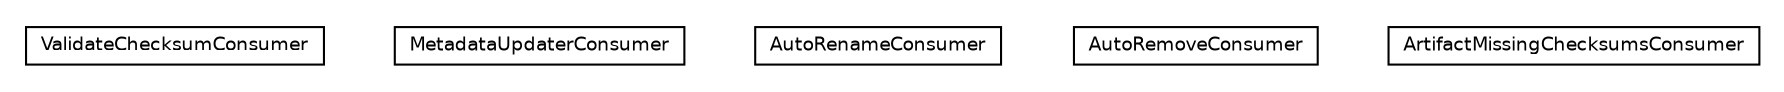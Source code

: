 #!/usr/local/bin/dot
#
# Class diagram 
# Generated by UmlGraph version 4.6 (http://www.spinellis.gr/sw/umlgraph)
#

digraph G {
	edge [fontname="Helvetica",fontsize=10,labelfontname="Helvetica",labelfontsize=10];
	node [fontname="Helvetica",fontsize=10,shape=plaintext];
	// org.apache.maven.archiva.consumers.core.ValidateChecksumConsumer
	c10668 [label=<<table border="0" cellborder="1" cellspacing="0" cellpadding="2" port="p" href="./ValidateChecksumConsumer.html">
		<tr><td><table border="0" cellspacing="0" cellpadding="1">
			<tr><td> ValidateChecksumConsumer </td></tr>
		</table></td></tr>
		</table>>, fontname="Helvetica", fontcolor="black", fontsize=9.0];
	// org.apache.maven.archiva.consumers.core.MetadataUpdaterConsumer
	c10669 [label=<<table border="0" cellborder="1" cellspacing="0" cellpadding="2" port="p" href="./MetadataUpdaterConsumer.html">
		<tr><td><table border="0" cellspacing="0" cellpadding="1">
			<tr><td> MetadataUpdaterConsumer </td></tr>
		</table></td></tr>
		</table>>, fontname="Helvetica", fontcolor="black", fontsize=9.0];
	// org.apache.maven.archiva.consumers.core.AutoRenameConsumer
	c10670 [label=<<table border="0" cellborder="1" cellspacing="0" cellpadding="2" port="p" href="./AutoRenameConsumer.html">
		<tr><td><table border="0" cellspacing="0" cellpadding="1">
			<tr><td> AutoRenameConsumer </td></tr>
		</table></td></tr>
		</table>>, fontname="Helvetica", fontcolor="black", fontsize=9.0];
	// org.apache.maven.archiva.consumers.core.AutoRemoveConsumer
	c10671 [label=<<table border="0" cellborder="1" cellspacing="0" cellpadding="2" port="p" href="./AutoRemoveConsumer.html">
		<tr><td><table border="0" cellspacing="0" cellpadding="1">
			<tr><td> AutoRemoveConsumer </td></tr>
		</table></td></tr>
		</table>>, fontname="Helvetica", fontcolor="black", fontsize=9.0];
	// org.apache.maven.archiva.consumers.core.ArtifactMissingChecksumsConsumer
	c10672 [label=<<table border="0" cellborder="1" cellspacing="0" cellpadding="2" port="p" href="./ArtifactMissingChecksumsConsumer.html">
		<tr><td><table border="0" cellspacing="0" cellpadding="1">
			<tr><td> ArtifactMissingChecksumsConsumer </td></tr>
		</table></td></tr>
		</table>>, fontname="Helvetica", fontcolor="black", fontsize=9.0];
}

